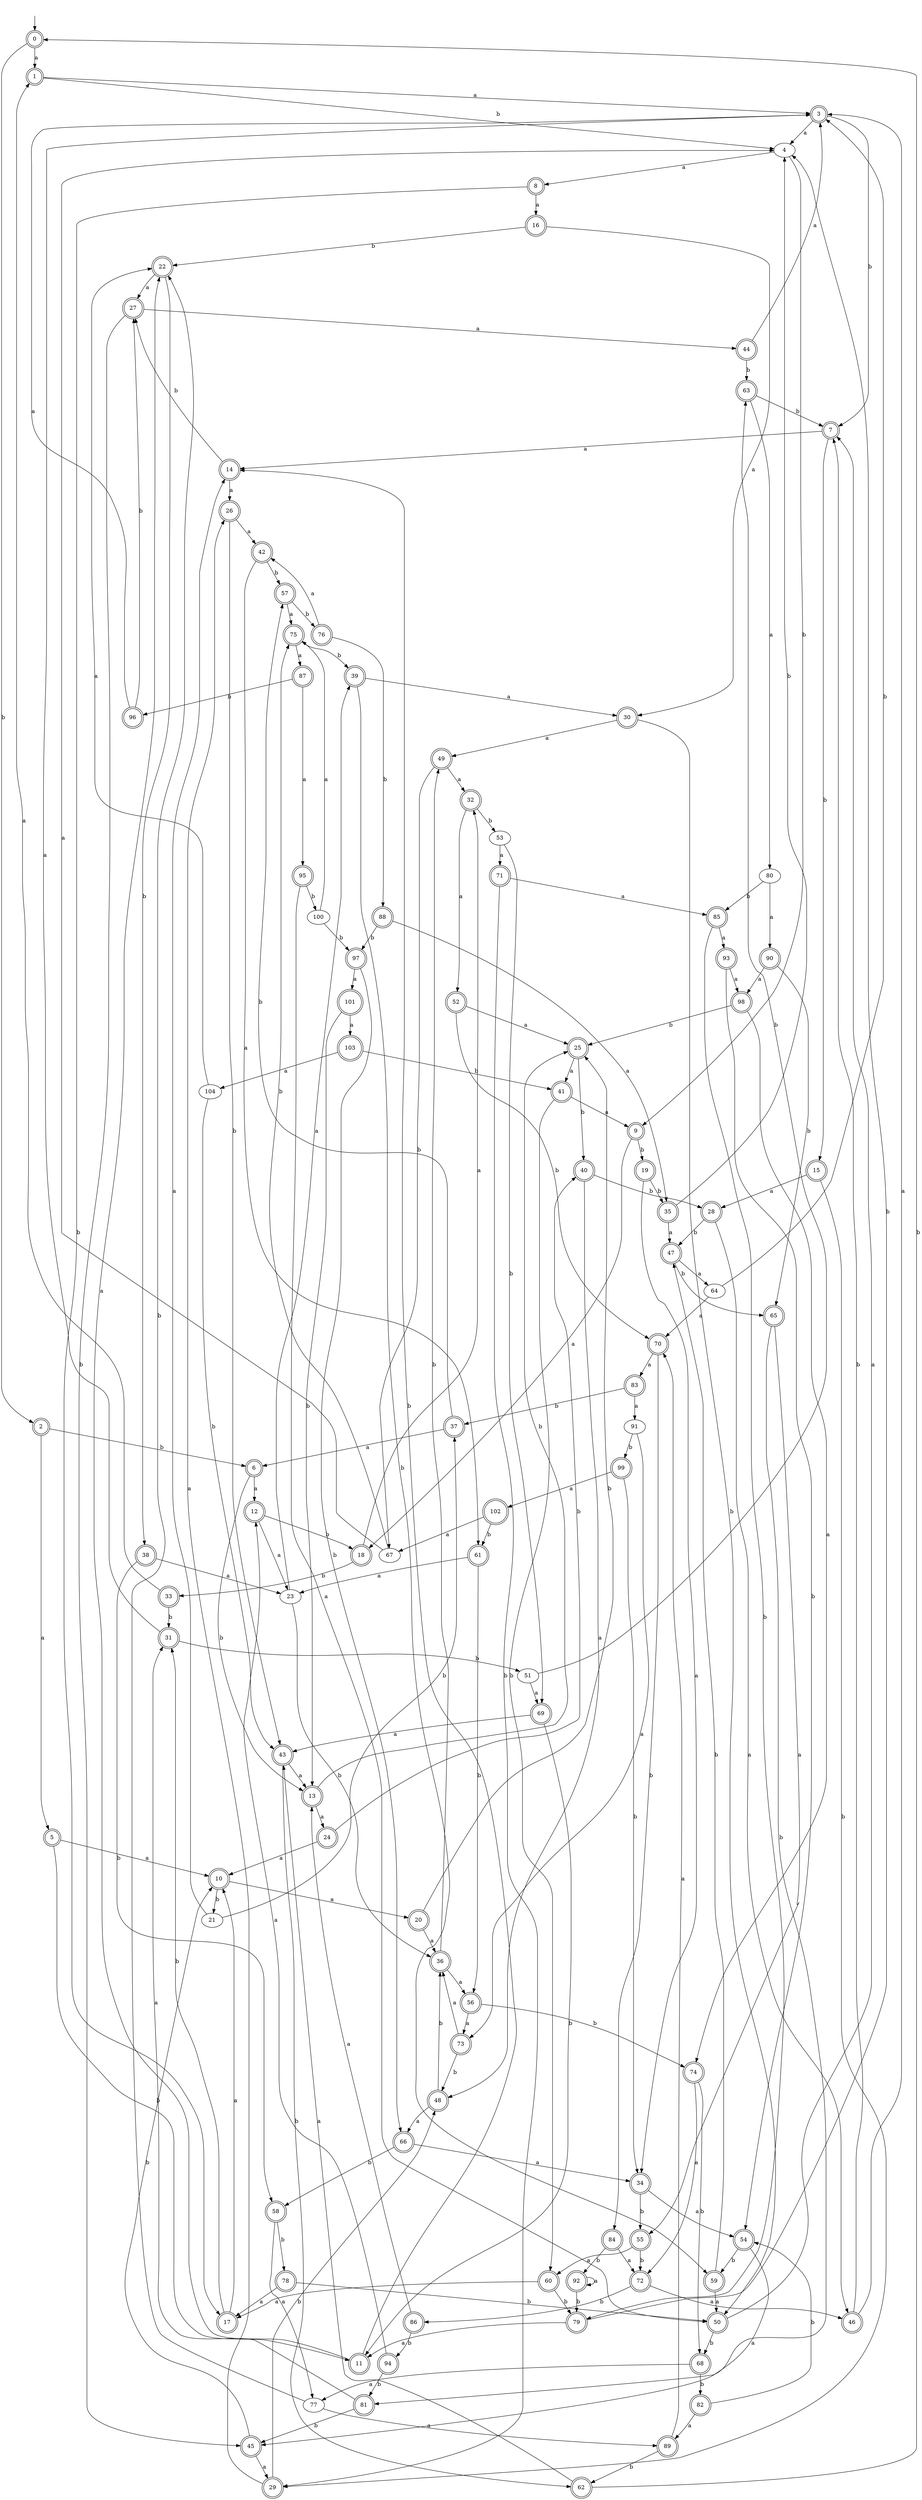 digraph RandomDFA {
  __start0 [label="", shape=none];
  __start0 -> 0 [label=""];
  0 [shape=circle] [shape=doublecircle]
  0 -> 1 [label="a"]
  0 -> 2 [label="b"]
  1 [shape=doublecircle]
  1 -> 3 [label="a"]
  1 -> 4 [label="b"]
  2 [shape=doublecircle]
  2 -> 5 [label="a"]
  2 -> 6 [label="b"]
  3 [shape=doublecircle]
  3 -> 4 [label="a"]
  3 -> 7 [label="b"]
  4
  4 -> 8 [label="a"]
  4 -> 9 [label="b"]
  5 [shape=doublecircle]
  5 -> 10 [label="a"]
  5 -> 11 [label="b"]
  6 [shape=doublecircle]
  6 -> 12 [label="a"]
  6 -> 13 [label="b"]
  7 [shape=doublecircle]
  7 -> 14 [label="a"]
  7 -> 15 [label="b"]
  8 [shape=doublecircle]
  8 -> 16 [label="a"]
  8 -> 17 [label="b"]
  9 [shape=doublecircle]
  9 -> 18 [label="a"]
  9 -> 19 [label="b"]
  10 [shape=doublecircle]
  10 -> 20 [label="a"]
  10 -> 21 [label="b"]
  11 [shape=doublecircle]
  11 -> 22 [label="a"]
  11 -> 14 [label="b"]
  12 [shape=doublecircle]
  12 -> 23 [label="a"]
  12 -> 18 [label="b"]
  13 [shape=doublecircle]
  13 -> 24 [label="a"]
  13 -> 25 [label="b"]
  14 [shape=doublecircle]
  14 -> 26 [label="a"]
  14 -> 27 [label="b"]
  15 [shape=doublecircle]
  15 -> 28 [label="a"]
  15 -> 29 [label="b"]
  16 [shape=doublecircle]
  16 -> 30 [label="a"]
  16 -> 22 [label="b"]
  17 [shape=doublecircle]
  17 -> 10 [label="a"]
  17 -> 31 [label="b"]
  18 [shape=doublecircle]
  18 -> 32 [label="a"]
  18 -> 33 [label="b"]
  19 [shape=doublecircle]
  19 -> 34 [label="a"]
  19 -> 35 [label="b"]
  20 [shape=doublecircle]
  20 -> 36 [label="a"]
  20 -> 25 [label="b"]
  21
  21 -> 14 [label="a"]
  21 -> 37 [label="b"]
  22 [shape=doublecircle]
  22 -> 27 [label="a"]
  22 -> 38 [label="b"]
  23
  23 -> 39 [label="a"]
  23 -> 36 [label="b"]
  24 [shape=doublecircle]
  24 -> 10 [label="a"]
  24 -> 40 [label="b"]
  25 [shape=doublecircle]
  25 -> 41 [label="a"]
  25 -> 40 [label="b"]
  26 [shape=doublecircle]
  26 -> 42 [label="a"]
  26 -> 43 [label="b"]
  27 [shape=doublecircle]
  27 -> 44 [label="a"]
  27 -> 45 [label="b"]
  28 [shape=doublecircle]
  28 -> 46 [label="a"]
  28 -> 47 [label="b"]
  29 [shape=doublecircle]
  29 -> 26 [label="a"]
  29 -> 48 [label="b"]
  30 [shape=doublecircle]
  30 -> 49 [label="a"]
  30 -> 50 [label="b"]
  31 [shape=doublecircle]
  31 -> 3 [label="a"]
  31 -> 51 [label="b"]
  32 [shape=doublecircle]
  32 -> 52 [label="a"]
  32 -> 53 [label="b"]
  33 [shape=doublecircle]
  33 -> 1 [label="a"]
  33 -> 31 [label="b"]
  34 [shape=doublecircle]
  34 -> 54 [label="a"]
  34 -> 55 [label="b"]
  35 [shape=doublecircle]
  35 -> 47 [label="a"]
  35 -> 4 [label="b"]
  36 [shape=doublecircle]
  36 -> 56 [label="a"]
  36 -> 49 [label="b"]
  37 [shape=doublecircle]
  37 -> 6 [label="a"]
  37 -> 57 [label="b"]
  38 [shape=doublecircle]
  38 -> 23 [label="a"]
  38 -> 58 [label="b"]
  39 [shape=doublecircle]
  39 -> 30 [label="a"]
  39 -> 59 [label="b"]
  40 [shape=doublecircle]
  40 -> 48 [label="a"]
  40 -> 28 [label="b"]
  41 [shape=doublecircle]
  41 -> 9 [label="a"]
  41 -> 60 [label="b"]
  42 [shape=doublecircle]
  42 -> 61 [label="a"]
  42 -> 57 [label="b"]
  43 [shape=doublecircle]
  43 -> 13 [label="a"]
  43 -> 62 [label="b"]
  44 [shape=doublecircle]
  44 -> 3 [label="a"]
  44 -> 63 [label="b"]
  45 [shape=doublecircle]
  45 -> 29 [label="a"]
  45 -> 10 [label="b"]
  46 [shape=doublecircle]
  46 -> 3 [label="a"]
  46 -> 7 [label="b"]
  47 [shape=doublecircle]
  47 -> 64 [label="a"]
  47 -> 65 [label="b"]
  48 [shape=doublecircle]
  48 -> 66 [label="a"]
  48 -> 36 [label="b"]
  49 [shape=doublecircle]
  49 -> 32 [label="a"]
  49 -> 67 [label="b"]
  50 [shape=doublecircle]
  50 -> 7 [label="a"]
  50 -> 68 [label="b"]
  51
  51 -> 69 [label="a"]
  51 -> 63 [label="b"]
  52 [shape=doublecircle]
  52 -> 25 [label="a"]
  52 -> 70 [label="b"]
  53
  53 -> 71 [label="a"]
  53 -> 69 [label="b"]
  54 [shape=doublecircle]
  54 -> 45 [label="a"]
  54 -> 59 [label="b"]
  55 [shape=doublecircle]
  55 -> 60 [label="a"]
  55 -> 72 [label="b"]
  56 [shape=doublecircle]
  56 -> 73 [label="a"]
  56 -> 74 [label="b"]
  57 [shape=doublecircle]
  57 -> 75 [label="a"]
  57 -> 76 [label="b"]
  58 [shape=doublecircle]
  58 -> 77 [label="a"]
  58 -> 78 [label="b"]
  59 [shape=doublecircle]
  59 -> 50 [label="a"]
  59 -> 47 [label="b"]
  60 [shape=doublecircle]
  60 -> 17 [label="a"]
  60 -> 79 [label="b"]
  61 [shape=doublecircle]
  61 -> 23 [label="a"]
  61 -> 56 [label="b"]
  62 [shape=doublecircle]
  62 -> 43 [label="a"]
  62 -> 0 [label="b"]
  63 [shape=doublecircle]
  63 -> 80 [label="a"]
  63 -> 7 [label="b"]
  64
  64 -> 70 [label="a"]
  64 -> 3 [label="b"]
  65 [shape=doublecircle]
  65 -> 55 [label="a"]
  65 -> 81 [label="b"]
  66 [shape=doublecircle]
  66 -> 34 [label="a"]
  66 -> 58 [label="b"]
  67
  67 -> 4 [label="a"]
  67 -> 75 [label="b"]
  68 [shape=doublecircle]
  68 -> 77 [label="a"]
  68 -> 82 [label="b"]
  69 [shape=doublecircle]
  69 -> 43 [label="a"]
  69 -> 11 [label="b"]
  70 [shape=doublecircle]
  70 -> 83 [label="a"]
  70 -> 84 [label="b"]
  71 [shape=doublecircle]
  71 -> 85 [label="a"]
  71 -> 29 [label="b"]
  72 [shape=doublecircle]
  72 -> 46 [label="a"]
  72 -> 86 [label="b"]
  73 [shape=doublecircle]
  73 -> 36 [label="a"]
  73 -> 48 [label="b"]
  74 [shape=doublecircle]
  74 -> 72 [label="a"]
  74 -> 68 [label="b"]
  75 [shape=doublecircle]
  75 -> 87 [label="a"]
  75 -> 39 [label="b"]
  76 [shape=doublecircle]
  76 -> 42 [label="a"]
  76 -> 88 [label="b"]
  77
  77 -> 89 [label="a"]
  77 -> 22 [label="b"]
  78 [shape=doublecircle]
  78 -> 17 [label="a"]
  78 -> 50 [label="b"]
  79 [shape=doublecircle]
  79 -> 11 [label="a"]
  79 -> 4 [label="b"]
  80
  80 -> 90 [label="a"]
  80 -> 85 [label="b"]
  81 [shape=doublecircle]
  81 -> 31 [label="a"]
  81 -> 45 [label="b"]
  82 [shape=doublecircle]
  82 -> 89 [label="a"]
  82 -> 54 [label="b"]
  83 [shape=doublecircle]
  83 -> 91 [label="a"]
  83 -> 37 [label="b"]
  84 [shape=doublecircle]
  84 -> 72 [label="a"]
  84 -> 92 [label="b"]
  85 [shape=doublecircle]
  85 -> 93 [label="a"]
  85 -> 79 [label="b"]
  86 [shape=doublecircle]
  86 -> 13 [label="a"]
  86 -> 94 [label="b"]
  87 [shape=doublecircle]
  87 -> 95 [label="a"]
  87 -> 96 [label="b"]
  88 [shape=doublecircle]
  88 -> 35 [label="a"]
  88 -> 97 [label="b"]
  89 [shape=doublecircle]
  89 -> 70 [label="a"]
  89 -> 62 [label="b"]
  90 [shape=doublecircle]
  90 -> 98 [label="a"]
  90 -> 65 [label="b"]
  91
  91 -> 73 [label="a"]
  91 -> 99 [label="b"]
  92 [shape=doublecircle]
  92 -> 92 [label="a"]
  92 -> 79 [label="b"]
  93 [shape=doublecircle]
  93 -> 98 [label="a"]
  93 -> 54 [label="b"]
  94 [shape=doublecircle]
  94 -> 12 [label="a"]
  94 -> 81 [label="b"]
  95 [shape=doublecircle]
  95 -> 50 [label="a"]
  95 -> 100 [label="b"]
  96 [shape=doublecircle]
  96 -> 3 [label="a"]
  96 -> 27 [label="b"]
  97 [shape=doublecircle]
  97 -> 101 [label="a"]
  97 -> 66 [label="b"]
  98 [shape=doublecircle]
  98 -> 74 [label="a"]
  98 -> 25 [label="b"]
  99 [shape=doublecircle]
  99 -> 102 [label="a"]
  99 -> 34 [label="b"]
  100
  100 -> 75 [label="a"]
  100 -> 97 [label="b"]
  101 [shape=doublecircle]
  101 -> 103 [label="a"]
  101 -> 13 [label="b"]
  102 [shape=doublecircle]
  102 -> 67 [label="a"]
  102 -> 61 [label="b"]
  103 [shape=doublecircle]
  103 -> 104 [label="a"]
  103 -> 41 [label="b"]
  104
  104 -> 22 [label="a"]
  104 -> 43 [label="b"]
}
